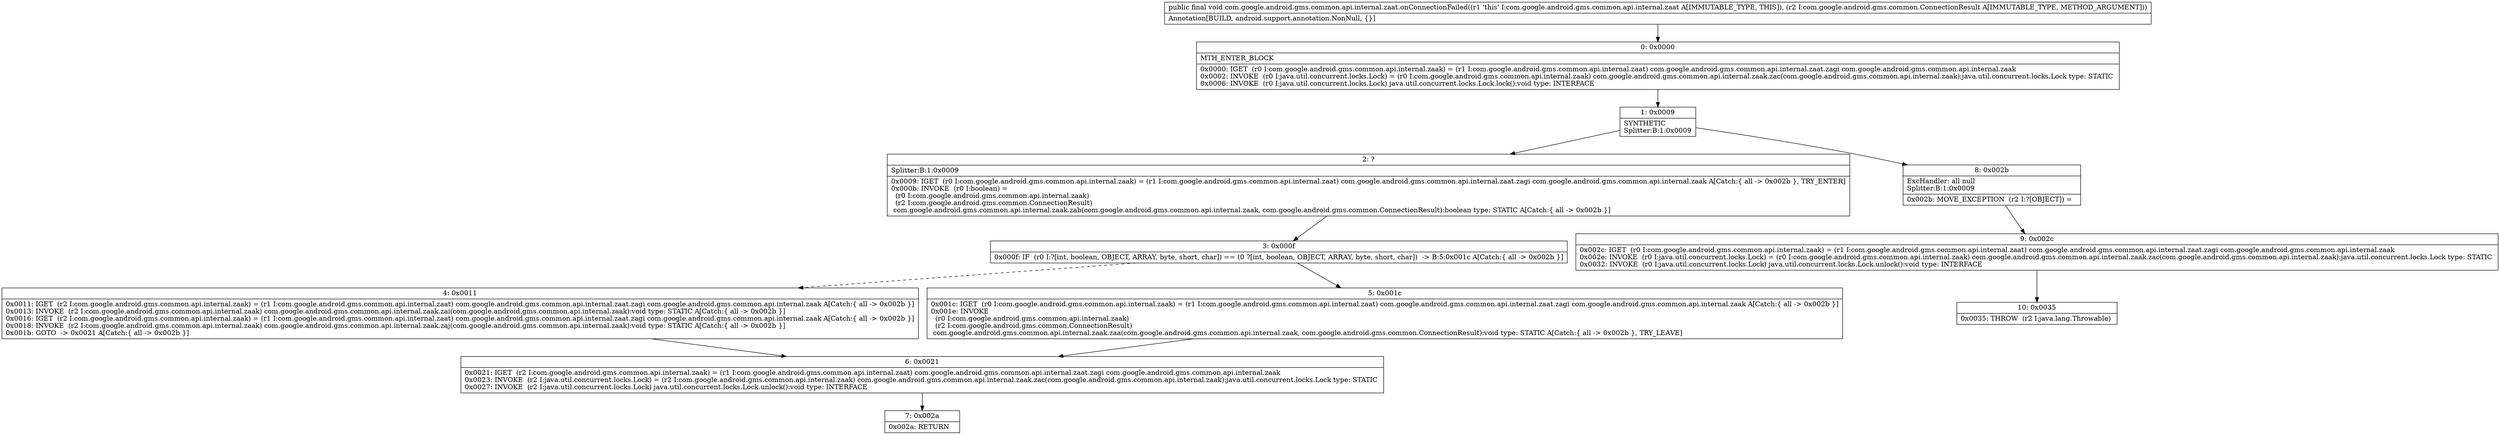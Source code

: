 digraph "CFG forcom.google.android.gms.common.api.internal.zaat.onConnectionFailed(Lcom\/google\/android\/gms\/common\/ConnectionResult;)V" {
Node_0 [shape=record,label="{0\:\ 0x0000|MTH_ENTER_BLOCK\l|0x0000: IGET  (r0 I:com.google.android.gms.common.api.internal.zaak) = (r1 I:com.google.android.gms.common.api.internal.zaat) com.google.android.gms.common.api.internal.zaat.zagi com.google.android.gms.common.api.internal.zaak \l0x0002: INVOKE  (r0 I:java.util.concurrent.locks.Lock) = (r0 I:com.google.android.gms.common.api.internal.zaak) com.google.android.gms.common.api.internal.zaak.zac(com.google.android.gms.common.api.internal.zaak):java.util.concurrent.locks.Lock type: STATIC \l0x0006: INVOKE  (r0 I:java.util.concurrent.locks.Lock) java.util.concurrent.locks.Lock.lock():void type: INTERFACE \l}"];
Node_1 [shape=record,label="{1\:\ 0x0009|SYNTHETIC\lSplitter:B:1:0x0009\l}"];
Node_2 [shape=record,label="{2\:\ ?|Splitter:B:1:0x0009\l|0x0009: IGET  (r0 I:com.google.android.gms.common.api.internal.zaak) = (r1 I:com.google.android.gms.common.api.internal.zaat) com.google.android.gms.common.api.internal.zaat.zagi com.google.android.gms.common.api.internal.zaak A[Catch:\{ all \-\> 0x002b \}, TRY_ENTER]\l0x000b: INVOKE  (r0 I:boolean) = \l  (r0 I:com.google.android.gms.common.api.internal.zaak)\l  (r2 I:com.google.android.gms.common.ConnectionResult)\l com.google.android.gms.common.api.internal.zaak.zab(com.google.android.gms.common.api.internal.zaak, com.google.android.gms.common.ConnectionResult):boolean type: STATIC A[Catch:\{ all \-\> 0x002b \}]\l}"];
Node_3 [shape=record,label="{3\:\ 0x000f|0x000f: IF  (r0 I:?[int, boolean, OBJECT, ARRAY, byte, short, char]) == (0 ?[int, boolean, OBJECT, ARRAY, byte, short, char])  \-\> B:5:0x001c A[Catch:\{ all \-\> 0x002b \}]\l}"];
Node_4 [shape=record,label="{4\:\ 0x0011|0x0011: IGET  (r2 I:com.google.android.gms.common.api.internal.zaak) = (r1 I:com.google.android.gms.common.api.internal.zaat) com.google.android.gms.common.api.internal.zaat.zagi com.google.android.gms.common.api.internal.zaak A[Catch:\{ all \-\> 0x002b \}]\l0x0013: INVOKE  (r2 I:com.google.android.gms.common.api.internal.zaak) com.google.android.gms.common.api.internal.zaak.zai(com.google.android.gms.common.api.internal.zaak):void type: STATIC A[Catch:\{ all \-\> 0x002b \}]\l0x0016: IGET  (r2 I:com.google.android.gms.common.api.internal.zaak) = (r1 I:com.google.android.gms.common.api.internal.zaat) com.google.android.gms.common.api.internal.zaat.zagi com.google.android.gms.common.api.internal.zaak A[Catch:\{ all \-\> 0x002b \}]\l0x0018: INVOKE  (r2 I:com.google.android.gms.common.api.internal.zaak) com.google.android.gms.common.api.internal.zaak.zaj(com.google.android.gms.common.api.internal.zaak):void type: STATIC A[Catch:\{ all \-\> 0x002b \}]\l0x001b: GOTO  \-\> 0x0021 A[Catch:\{ all \-\> 0x002b \}]\l}"];
Node_5 [shape=record,label="{5\:\ 0x001c|0x001c: IGET  (r0 I:com.google.android.gms.common.api.internal.zaak) = (r1 I:com.google.android.gms.common.api.internal.zaat) com.google.android.gms.common.api.internal.zaat.zagi com.google.android.gms.common.api.internal.zaak A[Catch:\{ all \-\> 0x002b \}]\l0x001e: INVOKE  \l  (r0 I:com.google.android.gms.common.api.internal.zaak)\l  (r2 I:com.google.android.gms.common.ConnectionResult)\l com.google.android.gms.common.api.internal.zaak.zaa(com.google.android.gms.common.api.internal.zaak, com.google.android.gms.common.ConnectionResult):void type: STATIC A[Catch:\{ all \-\> 0x002b \}, TRY_LEAVE]\l}"];
Node_6 [shape=record,label="{6\:\ 0x0021|0x0021: IGET  (r2 I:com.google.android.gms.common.api.internal.zaak) = (r1 I:com.google.android.gms.common.api.internal.zaat) com.google.android.gms.common.api.internal.zaat.zagi com.google.android.gms.common.api.internal.zaak \l0x0023: INVOKE  (r2 I:java.util.concurrent.locks.Lock) = (r2 I:com.google.android.gms.common.api.internal.zaak) com.google.android.gms.common.api.internal.zaak.zac(com.google.android.gms.common.api.internal.zaak):java.util.concurrent.locks.Lock type: STATIC \l0x0027: INVOKE  (r2 I:java.util.concurrent.locks.Lock) java.util.concurrent.locks.Lock.unlock():void type: INTERFACE \l}"];
Node_7 [shape=record,label="{7\:\ 0x002a|0x002a: RETURN   \l}"];
Node_8 [shape=record,label="{8\:\ 0x002b|ExcHandler: all null\lSplitter:B:1:0x0009\l|0x002b: MOVE_EXCEPTION  (r2 I:?[OBJECT]) =  \l}"];
Node_9 [shape=record,label="{9\:\ 0x002c|0x002c: IGET  (r0 I:com.google.android.gms.common.api.internal.zaak) = (r1 I:com.google.android.gms.common.api.internal.zaat) com.google.android.gms.common.api.internal.zaat.zagi com.google.android.gms.common.api.internal.zaak \l0x002e: INVOKE  (r0 I:java.util.concurrent.locks.Lock) = (r0 I:com.google.android.gms.common.api.internal.zaak) com.google.android.gms.common.api.internal.zaak.zac(com.google.android.gms.common.api.internal.zaak):java.util.concurrent.locks.Lock type: STATIC \l0x0032: INVOKE  (r0 I:java.util.concurrent.locks.Lock) java.util.concurrent.locks.Lock.unlock():void type: INTERFACE \l}"];
Node_10 [shape=record,label="{10\:\ 0x0035|0x0035: THROW  (r2 I:java.lang.Throwable) \l}"];
MethodNode[shape=record,label="{public final void com.google.android.gms.common.api.internal.zaat.onConnectionFailed((r1 'this' I:com.google.android.gms.common.api.internal.zaat A[IMMUTABLE_TYPE, THIS]), (r2 I:com.google.android.gms.common.ConnectionResult A[IMMUTABLE_TYPE, METHOD_ARGUMENT]))  | Annotation[BUILD, android.support.annotation.NonNull, \{\}]\l}"];
MethodNode -> Node_0;
Node_0 -> Node_1;
Node_1 -> Node_2;
Node_1 -> Node_8;
Node_2 -> Node_3;
Node_3 -> Node_4[style=dashed];
Node_3 -> Node_5;
Node_4 -> Node_6;
Node_5 -> Node_6;
Node_6 -> Node_7;
Node_8 -> Node_9;
Node_9 -> Node_10;
}

